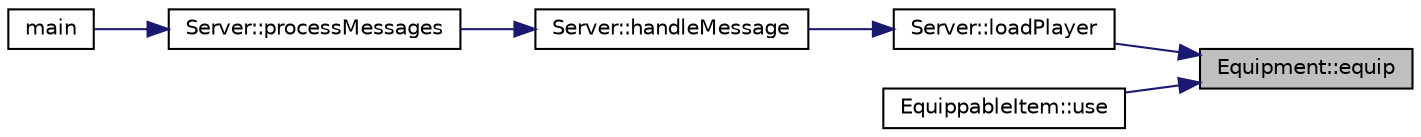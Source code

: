 digraph "Equipment::equip"
{
 // LATEX_PDF_SIZE
  edge [fontname="Helvetica",fontsize="10",labelfontname="Helvetica",labelfontsize="10"];
  node [fontname="Helvetica",fontsize="10",shape=record];
  rankdir="RL";
  Node1 [label="Equipment::equip",height=0.2,width=0.4,color="black", fillcolor="grey75", style="filled", fontcolor="black",tooltip="Equip an EquippableItem to the proper slot."];
  Node1 -> Node2 [dir="back",color="midnightblue",fontsize="10",style="solid",fontname="Helvetica"];
  Node2 [label="Server::loadPlayer",height=0.2,width=0.4,color="black", fillcolor="white", style="filled",URL="$classServer.html#ae66426d3906c2a9e5b217c65c4ce5db3",tooltip="Loads a player's data from the database and adds the player to the game."];
  Node2 -> Node3 [dir="back",color="midnightblue",fontsize="10",style="solid",fontname="Helvetica"];
  Node3 [label="Server::handleMessage",height=0.2,width=0.4,color="black", fillcolor="white", style="filled",URL="$classServer.html#a18a8fea9b1688c806fa5be9b4d5ac413",tooltip="Function to parse and act upon messages received from clients."];
  Node3 -> Node4 [dir="back",color="midnightblue",fontsize="10",style="solid",fontname="Helvetica"];
  Node4 [label="Server::processMessages",height=0.2,width=0.4,color="black", fillcolor="white", style="filled",URL="$classServer.html#aee6c47f62d04cd4dcf435ccedfd05e2c",tooltip="Server's main loop for processing messages."];
  Node4 -> Node5 [dir="back",color="midnightblue",fontsize="10",style="solid",fontname="Helvetica"];
  Node5 [label="main",height=0.2,width=0.4,color="black", fillcolor="white", style="filled",URL="$server_2src_2Main_8cpp.html#ae66f6b31b5ad750f1fe042a706a4e3d4",tooltip=" "];
  Node1 -> Node6 [dir="back",color="midnightblue",fontsize="10",style="solid",fontname="Helvetica"];
  Node6 [label="EquippableItem::use",height=0.2,width=0.4,color="black", fillcolor="white", style="filled",URL="$classEquippableItem.html#ae31b6510e30e1bf80125e9821f40f7e3",tooltip="Equips the item."];
}
